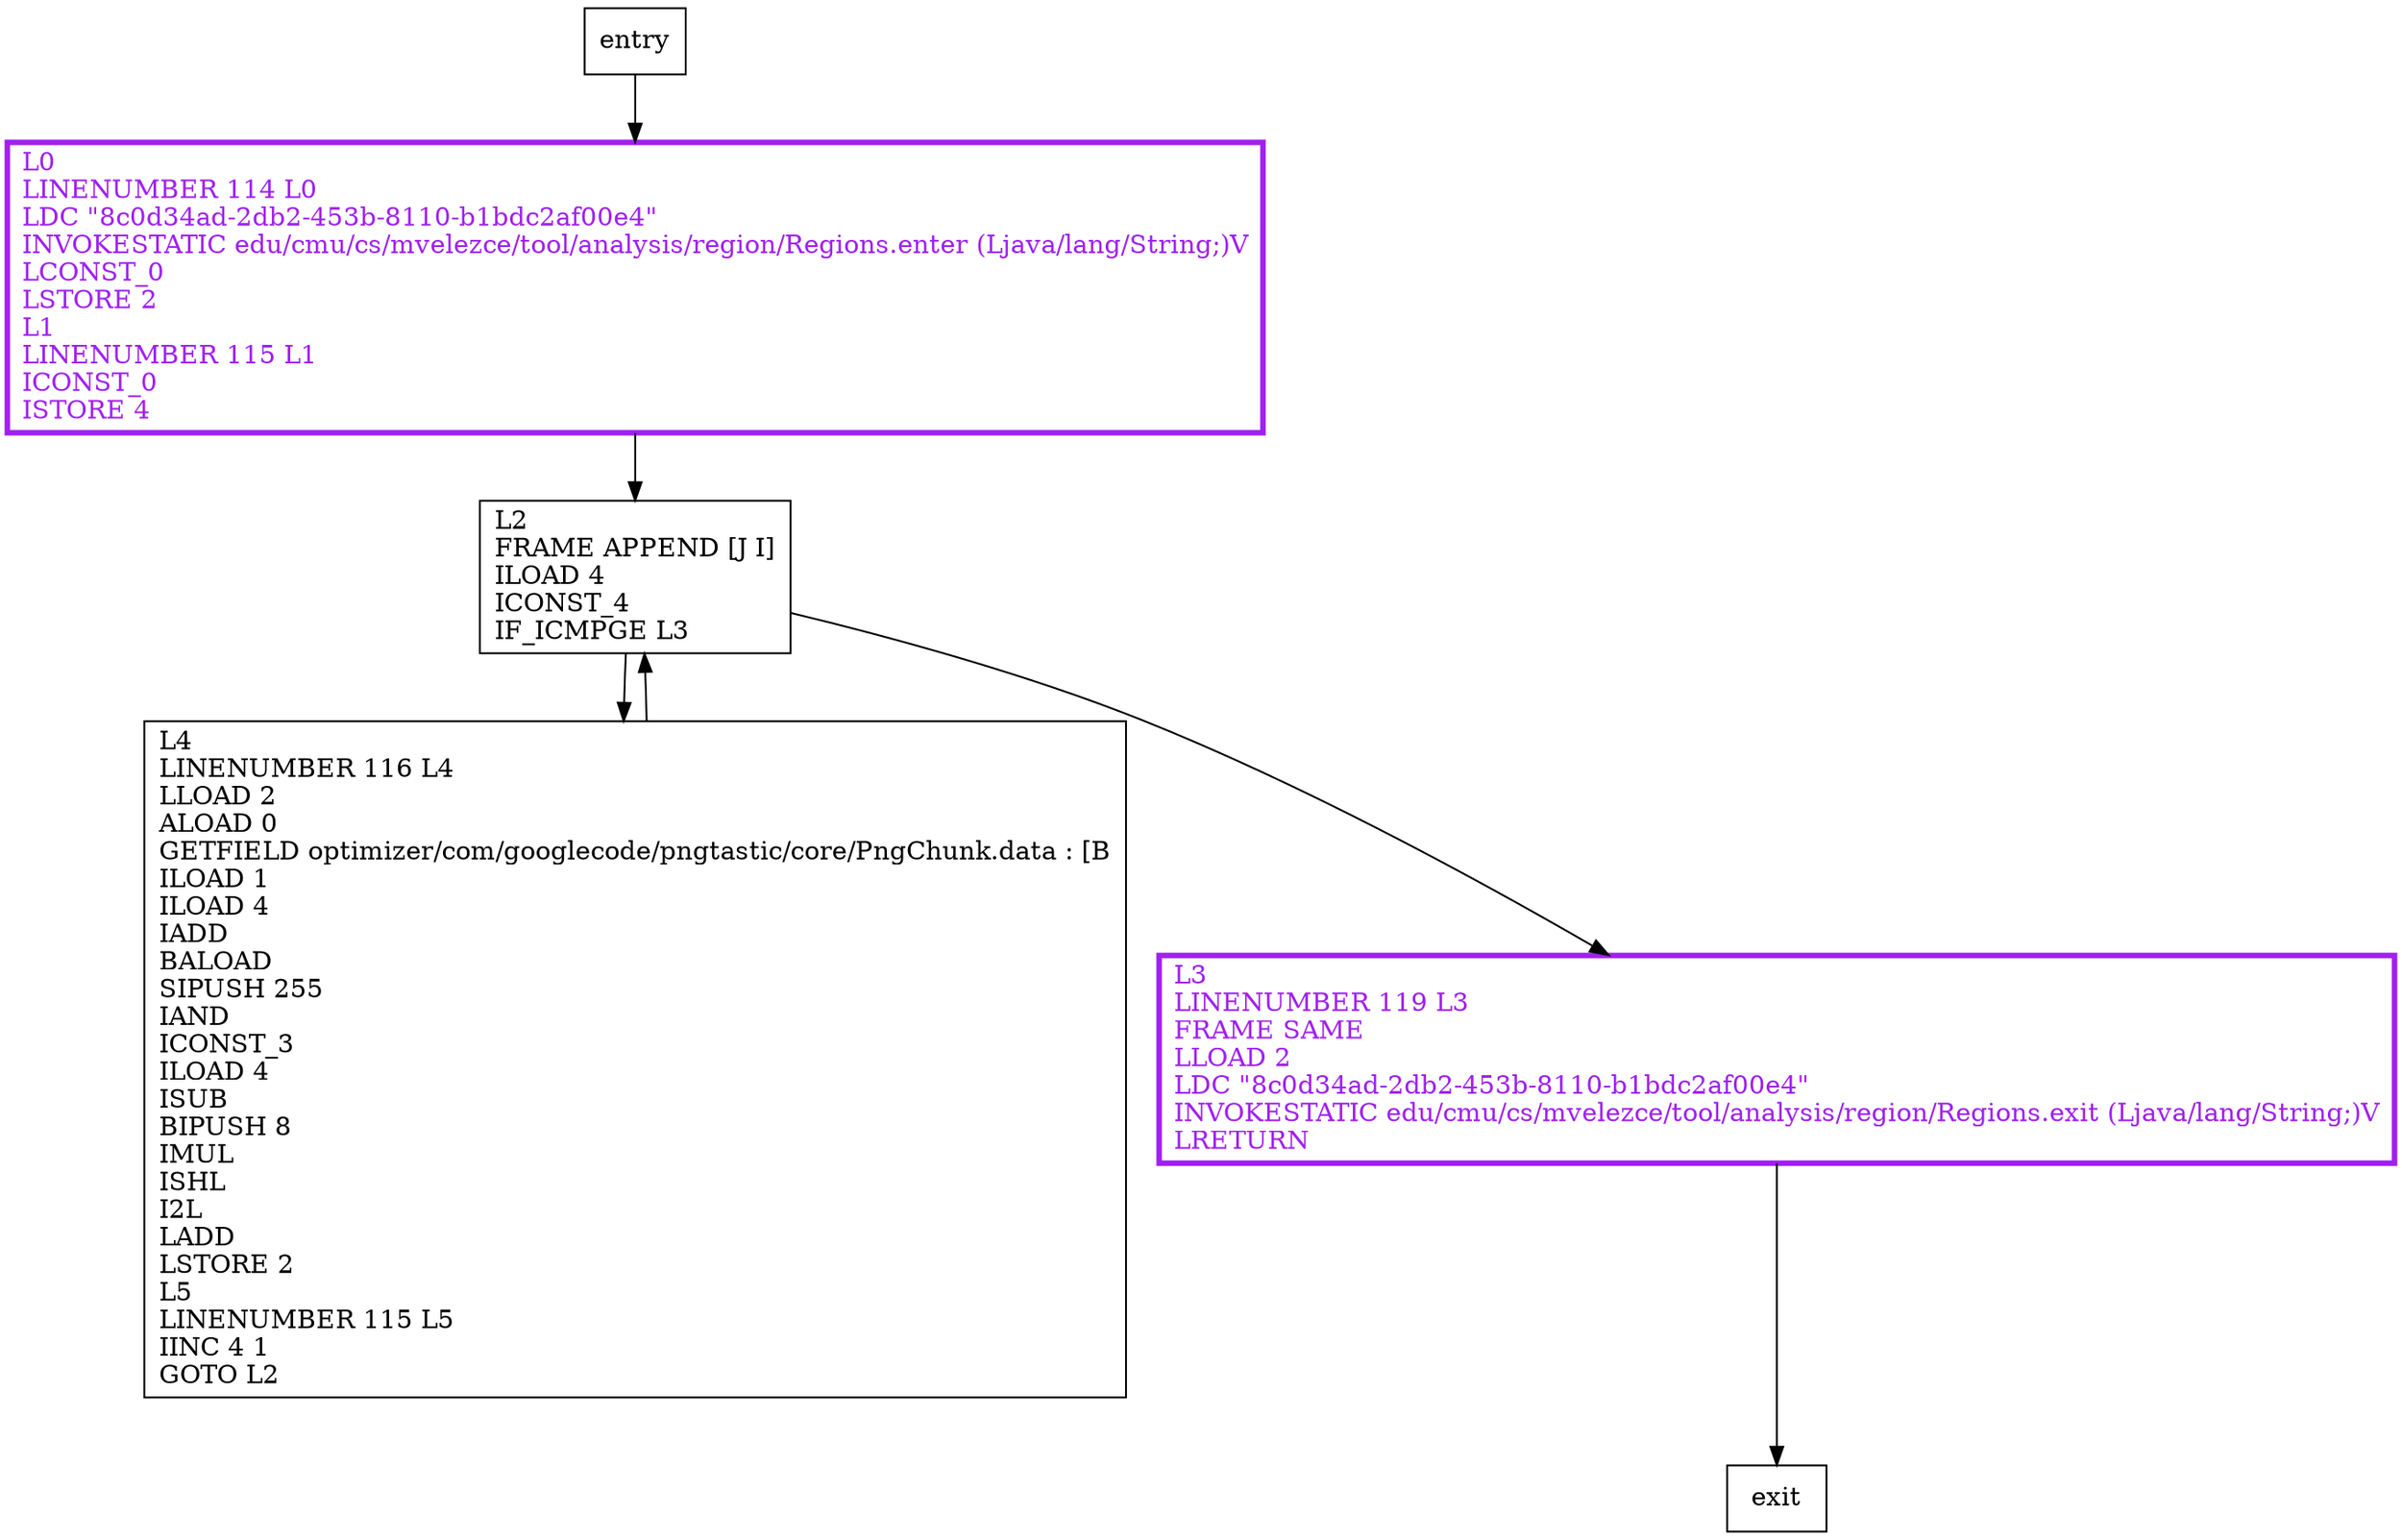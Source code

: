 digraph getUnsignedInt {
node [shape=record];
917568725 [label="L3\lLINENUMBER 119 L3\lFRAME SAME\lLLOAD 2\lLDC \"8c0d34ad-2db2-453b-8110-b1bdc2af00e4\"\lINVOKESTATIC edu/cmu/cs/mvelezce/tool/analysis/region/Regions.exit (Ljava/lang/String;)V\lLRETURN\l"];
1324173038 [label="L0\lLINENUMBER 114 L0\lLDC \"8c0d34ad-2db2-453b-8110-b1bdc2af00e4\"\lINVOKESTATIC edu/cmu/cs/mvelezce/tool/analysis/region/Regions.enter (Ljava/lang/String;)V\lLCONST_0\lLSTORE 2\lL1\lLINENUMBER 115 L1\lICONST_0\lISTORE 4\l"];
1336775847 [label="L4\lLINENUMBER 116 L4\lLLOAD 2\lALOAD 0\lGETFIELD optimizer/com/googlecode/pngtastic/core/PngChunk.data : [B\lILOAD 1\lILOAD 4\lIADD\lBALOAD\lSIPUSH 255\lIAND\lICONST_3\lILOAD 4\lISUB\lBIPUSH 8\lIMUL\lISHL\lI2L\lLADD\lLSTORE 2\lL5\lLINENUMBER 115 L5\lIINC 4 1\lGOTO L2\l"];
1196963249 [label="L2\lFRAME APPEND [J I]\lILOAD 4\lICONST_4\lIF_ICMPGE L3\l"];
entry;
exit;
entry -> 1324173038;
917568725 -> exit;
1324173038 -> 1196963249;
1336775847 -> 1196963249;
1196963249 -> 917568725;
1196963249 -> 1336775847;
917568725[fontcolor="purple", penwidth=3, color="purple"];
1324173038[fontcolor="purple", penwidth=3, color="purple"];
}
